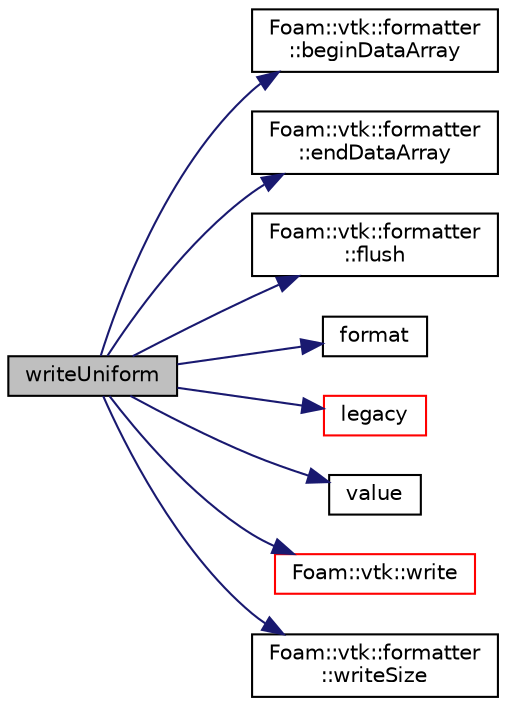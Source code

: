 digraph "writeUniform"
{
  bgcolor="transparent";
  edge [fontname="Helvetica",fontsize="10",labelfontname="Helvetica",labelfontsize="10"];
  node [fontname="Helvetica",fontsize="10",shape=record];
  rankdir="LR";
  Node1 [label="writeUniform",height=0.2,width=0.4,color="black", fillcolor="grey75", style="filled" fontcolor="black"];
  Node1 -> Node2 [color="midnightblue",fontsize="10",style="solid",fontname="Helvetica"];
  Node2 [label="Foam::vtk::formatter\l::beginDataArray",height=0.2,width=0.4,color="black",URL="$classFoam_1_1vtk_1_1formatter.html#aa725301f23dd7a4d78194ce569c30237",tooltip="Begin &quot;DataArray&quot; XML section. "];
  Node1 -> Node3 [color="midnightblue",fontsize="10",style="solid",fontname="Helvetica"];
  Node3 [label="Foam::vtk::formatter\l::endDataArray",height=0.2,width=0.4,color="black",URL="$classFoam_1_1vtk_1_1formatter.html#afe70268558445178645878d3c2c4d82f",tooltip="End &quot;DataArray&quot; XML section. "];
  Node1 -> Node4 [color="midnightblue",fontsize="10",style="solid",fontname="Helvetica"];
  Node4 [label="Foam::vtk::formatter\l::flush",height=0.2,width=0.4,color="black",URL="$classFoam_1_1vtk_1_1formatter.html#a50ab71f4bc571f6e246b20db4b3dd131",tooltip="Flush encoding, write newline etc. "];
  Node1 -> Node5 [color="midnightblue",fontsize="10",style="solid",fontname="Helvetica"];
  Node5 [label="format",height=0.2,width=0.4,color="black",URL="$classFoam_1_1vtk_1_1fileWriter.html#af1a35bc8507785e411f0d7d1a329bd39",tooltip="The VTK formatter in use. "];
  Node1 -> Node6 [color="midnightblue",fontsize="10",style="solid",fontname="Helvetica"];
  Node6 [label="legacy",height=0.2,width=0.4,color="red",URL="$classFoam_1_1vtk_1_1fileWriter.html#a339c7bb3560c72a48b5a841cb5216e63",tooltip="Commonly used query. "];
  Node1 -> Node7 [color="midnightblue",fontsize="10",style="solid",fontname="Helvetica"];
  Node7 [label="value",height=0.2,width=0.4,color="black",URL="$StCorr_8H.html#a7f851d6ccb9cf41e28285ce3b75e11df"];
  Node1 -> Node8 [color="midnightblue",fontsize="10",style="solid",fontname="Helvetica"];
  Node8 [label="Foam::vtk::write",height=0.2,width=0.4,color="red",URL="$namespaceFoam_1_1vtk.html#a5ddab0eba69f47ec148a4a5f9d8f334a",tooltip="Component-wise write of a value (N times) "];
  Node1 -> Node9 [color="midnightblue",fontsize="10",style="solid",fontname="Helvetica"];
  Node9 [label="Foam::vtk::formatter\l::writeSize",height=0.2,width=0.4,color="black",URL="$classFoam_1_1vtk_1_1formatter.html#ab52e49b7958fb0e51626a3c3fb7eaf28",tooltip="Write leading size for binary output. "];
}
